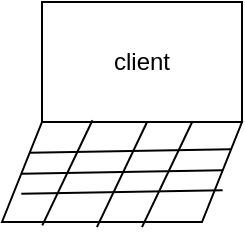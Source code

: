 <mxfile>
    <diagram id="pbh2ctj3G5VBj-bnsWR5" name="Page-1">
        <mxGraphModel dx="1049" dy="820" grid="1" gridSize="10" guides="1" tooltips="1" connect="1" arrows="1" fold="1" page="1" pageScale="1" pageWidth="827" pageHeight="1169" background="none" math="0" shadow="0">
            <root>
                <mxCell id="0"/>
                <mxCell id="1" parent="0"/>
                <mxCell id="2" value="client" style="rounded=0;whiteSpace=wrap;html=1;" vertex="1" parent="1">
                    <mxGeometry x="80" y="610" width="100" height="60" as="geometry"/>
                </mxCell>
                <mxCell id="3" value="" style="shape=parallelogram;perimeter=parallelogramPerimeter;whiteSpace=wrap;html=1;fixedSize=1;" vertex="1" parent="1">
                    <mxGeometry x="60" y="670" width="120" height="50" as="geometry"/>
                </mxCell>
                <mxCell id="4" value="" style="endArrow=none;html=1;exitX=0.168;exitY=1.034;exitDx=0;exitDy=0;exitPerimeter=0;entryX=0.377;entryY=-0.017;entryDx=0;entryDy=0;entryPerimeter=0;" edge="1" parent="1" source="3" target="3">
                    <mxGeometry width="50" height="50" relative="1" as="geometry">
                        <mxPoint x="70" y="720" as="sourcePoint"/>
                        <mxPoint x="100" y="670" as="targetPoint"/>
                    </mxGeometry>
                </mxCell>
                <mxCell id="5" value="" style="endArrow=none;html=1;exitX=0.168;exitY=1.034;exitDx=0;exitDy=0;exitPerimeter=0;entryX=0.377;entryY=-0.017;entryDx=0;entryDy=0;entryPerimeter=0;" edge="1" parent="1">
                    <mxGeometry width="50" height="50" relative="1" as="geometry">
                        <mxPoint x="107.46" y="722.55" as="sourcePoint"/>
                        <mxPoint x="132.54" y="670.0" as="targetPoint"/>
                    </mxGeometry>
                </mxCell>
                <mxCell id="7" value="" style="endArrow=none;html=1;exitX=0.168;exitY=1.034;exitDx=0;exitDy=0;exitPerimeter=0;entryX=0.377;entryY=-0.017;entryDx=0;entryDy=0;entryPerimeter=0;" edge="1" parent="1">
                    <mxGeometry width="50" height="50" relative="1" as="geometry">
                        <mxPoint x="130.0" y="722.55" as="sourcePoint"/>
                        <mxPoint x="155.08" y="670" as="targetPoint"/>
                    </mxGeometry>
                </mxCell>
                <mxCell id="8" value="" style="endArrow=none;html=1;entryX=1;entryY=0.25;entryDx=0;entryDy=0;exitX=0;exitY=0.25;exitDx=0;exitDy=0;" edge="1" parent="1" source="3" target="3">
                    <mxGeometry width="50" height="50" relative="1" as="geometry">
                        <mxPoint x="70" y="690" as="sourcePoint"/>
                        <mxPoint x="160" y="690" as="targetPoint"/>
                    </mxGeometry>
                </mxCell>
                <mxCell id="9" value="" style="endArrow=none;html=1;entryX=1;entryY=0.25;entryDx=0;entryDy=0;exitX=0;exitY=0.25;exitDx=0;exitDy=0;" edge="1" parent="1">
                    <mxGeometry width="50" height="50" relative="1" as="geometry">
                        <mxPoint x="69.646" y="695.875" as="sourcePoint"/>
                        <mxPoint x="170.345" y="694.126" as="targetPoint"/>
                    </mxGeometry>
                </mxCell>
                <mxCell id="10" value="" style="endArrow=none;html=1;entryX=1;entryY=0.25;entryDx=0;entryDy=0;exitX=0;exitY=0.25;exitDx=0;exitDy=0;" edge="1" parent="1">
                    <mxGeometry width="50" height="50" relative="1" as="geometry">
                        <mxPoint x="69.646" y="705.875" as="sourcePoint"/>
                        <mxPoint x="170.345" y="704.126" as="targetPoint"/>
                    </mxGeometry>
                </mxCell>
            </root>
        </mxGraphModel>
    </diagram>
</mxfile>